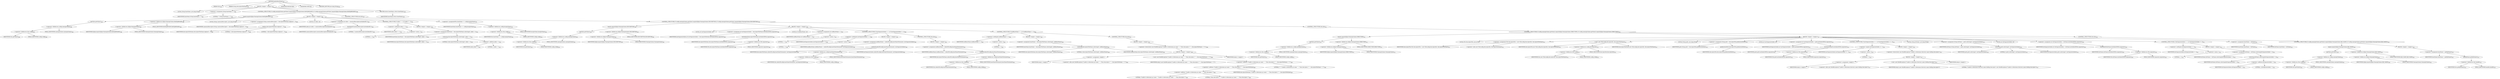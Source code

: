 digraph "getJarBaseName" {  
"1083" [label = <(METHOD,getJarBaseName)<SUB>583</SUB>> ]
"1084" [label = <(PARAM,this)<SUB>583</SUB>> ]
"1085" [label = <(PARAM,String descriptorFileName)<SUB>583</SUB>> ]
"1086" [label = <(BLOCK,&lt;empty&gt;,&lt;empty&gt;)<SUB>583</SUB>> ]
"1087" [label = <(LOCAL,String baseName: java.lang.String)> ]
"1088" [label = <(&lt;operator&gt;.assignment,String baseName = &quot;&quot;)<SUB>585</SUB>> ]
"1089" [label = <(IDENTIFIER,baseName,String baseName = &quot;&quot;)<SUB>585</SUB>> ]
"1090" [label = <(LITERAL,&quot;&quot;,String baseName = &quot;&quot;)<SUB>585</SUB>> ]
"1091" [label = <(CONTROL_STRUCTURE,if (config.namingScheme.getValue().equals(EjbJar.NamingScheme.BASEJARNAME)),if (config.namingScheme.getValue().equals(EjbJar.NamingScheme.BASEJARNAME)))<SUB>588</SUB>> ]
"1092" [label = <(equals,equals(EjbJar.NamingScheme.BASEJARNAME))<SUB>588</SUB>> ]
"1093" [label = <(getValue,getValue())<SUB>588</SUB>> ]
"1094" [label = <(&lt;operator&gt;.fieldAccess,config.namingScheme)<SUB>588</SUB>> ]
"1095" [label = <(&lt;operator&gt;.fieldAccess,this.config)<SUB>588</SUB>> ]
"1096" [label = <(IDENTIFIER,this,getValue())<SUB>588</SUB>> ]
"1097" [label = <(FIELD_IDENTIFIER,config,config)<SUB>588</SUB>> ]
"1098" [label = <(FIELD_IDENTIFIER,namingScheme,namingScheme)<SUB>588</SUB>> ]
"1099" [label = <(&lt;operator&gt;.fieldAccess,EjbJar.NamingScheme.BASEJARNAME)<SUB>588</SUB>> ]
"1100" [label = <(&lt;operator&gt;.fieldAccess,EjbJar.NamingScheme)<SUB>588</SUB>> ]
"1101" [label = <(IDENTIFIER,EjbJar,equals(EjbJar.NamingScheme.BASEJARNAME))<SUB>588</SUB>> ]
"1102" [label = <(FIELD_IDENTIFIER,NamingScheme,NamingScheme)<SUB>588</SUB>> ]
"1103" [label = <(FIELD_IDENTIFIER,BASEJARNAME,BASEJARNAME)<SUB>588</SUB>> ]
"1104" [label = <(BLOCK,&lt;empty&gt;,&lt;empty&gt;)<SUB>588</SUB>> ]
"1105" [label = <(LOCAL,String canonicalDescriptor: java.lang.String)> ]
"1106" [label = <(&lt;operator&gt;.assignment,String canonicalDescriptor = descriptorFileName.replace('\\', '/'))<SUB>589</SUB>> ]
"1107" [label = <(IDENTIFIER,canonicalDescriptor,String canonicalDescriptor = descriptorFileName.replace('\\', '/'))<SUB>589</SUB>> ]
"1108" [label = <(replace,descriptorFileName.replace('\\', '/'))<SUB>589</SUB>> ]
"1109" [label = <(IDENTIFIER,descriptorFileName,descriptorFileName.replace('\\', '/'))<SUB>589</SUB>> ]
"1110" [label = <(LITERAL,'\\',descriptorFileName.replace('\\', '/'))<SUB>589</SUB>> ]
"1111" [label = <(LITERAL,'/',descriptorFileName.replace('\\', '/'))<SUB>589</SUB>> ]
"1112" [label = <(LOCAL,int index: int)> ]
"1113" [label = <(&lt;operator&gt;.assignment,int index = canonicalDescriptor.lastIndexOf('/'))<SUB>590</SUB>> ]
"1114" [label = <(IDENTIFIER,index,int index = canonicalDescriptor.lastIndexOf('/'))<SUB>590</SUB>> ]
"1115" [label = <(lastIndexOf,canonicalDescriptor.lastIndexOf('/'))<SUB>590</SUB>> ]
"1116" [label = <(IDENTIFIER,canonicalDescriptor,canonicalDescriptor.lastIndexOf('/'))<SUB>590</SUB>> ]
"1117" [label = <(LITERAL,'/',canonicalDescriptor.lastIndexOf('/'))<SUB>590</SUB>> ]
"1118" [label = <(CONTROL_STRUCTURE,if (index != -1),if (index != -1))<SUB>591</SUB>> ]
"1119" [label = <(&lt;operator&gt;.notEquals,index != -1)<SUB>591</SUB>> ]
"1120" [label = <(IDENTIFIER,index,index != -1)<SUB>591</SUB>> ]
"1121" [label = <(&lt;operator&gt;.minus,-1)<SUB>591</SUB>> ]
"1122" [label = <(LITERAL,1,-1)<SUB>591</SUB>> ]
"1123" [label = <(BLOCK,&lt;empty&gt;,&lt;empty&gt;)<SUB>591</SUB>> ]
"1124" [label = <(&lt;operator&gt;.assignment,baseName = descriptorFileName.substring(0, index + 1))<SUB>592</SUB>> ]
"1125" [label = <(IDENTIFIER,baseName,baseName = descriptorFileName.substring(0, index + 1))<SUB>592</SUB>> ]
"1126" [label = <(substring,descriptorFileName.substring(0, index + 1))<SUB>592</SUB>> ]
"1127" [label = <(IDENTIFIER,descriptorFileName,descriptorFileName.substring(0, index + 1))<SUB>592</SUB>> ]
"1128" [label = <(LITERAL,0,descriptorFileName.substring(0, index + 1))<SUB>592</SUB>> ]
"1129" [label = <(&lt;operator&gt;.addition,index + 1)<SUB>592</SUB>> ]
"1130" [label = <(IDENTIFIER,index,index + 1)<SUB>592</SUB>> ]
"1131" [label = <(LITERAL,1,index + 1)<SUB>592</SUB>> ]
"1132" [label = <(&lt;operator&gt;.assignmentPlus,baseName += config.baseJarName)<SUB>594</SUB>> ]
"1133" [label = <(IDENTIFIER,baseName,baseName += config.baseJarName)<SUB>594</SUB>> ]
"1134" [label = <(&lt;operator&gt;.fieldAccess,config.baseJarName)<SUB>594</SUB>> ]
"1135" [label = <(&lt;operator&gt;.fieldAccess,this.config)<SUB>594</SUB>> ]
"1136" [label = <(IDENTIFIER,this,baseName += config.baseJarName)<SUB>594</SUB>> ]
"1137" [label = <(FIELD_IDENTIFIER,config,config)<SUB>594</SUB>> ]
"1138" [label = <(FIELD_IDENTIFIER,baseJarName,baseJarName)<SUB>594</SUB>> ]
"1139" [label = <(CONTROL_STRUCTURE,else,else)<SUB>595</SUB>> ]
"1140" [label = <(CONTROL_STRUCTURE,if (config.namingScheme.getValue().equals(EjbJar.NamingScheme.DESCRIPTOR)),if (config.namingScheme.getValue().equals(EjbJar.NamingScheme.DESCRIPTOR)))<SUB>595</SUB>> ]
"1141" [label = <(equals,equals(EjbJar.NamingScheme.DESCRIPTOR))<SUB>595</SUB>> ]
"1142" [label = <(getValue,getValue())<SUB>595</SUB>> ]
"1143" [label = <(&lt;operator&gt;.fieldAccess,config.namingScheme)<SUB>595</SUB>> ]
"1144" [label = <(&lt;operator&gt;.fieldAccess,this.config)<SUB>595</SUB>> ]
"1145" [label = <(IDENTIFIER,this,getValue())<SUB>595</SUB>> ]
"1146" [label = <(FIELD_IDENTIFIER,config,config)<SUB>595</SUB>> ]
"1147" [label = <(FIELD_IDENTIFIER,namingScheme,namingScheme)<SUB>595</SUB>> ]
"1148" [label = <(&lt;operator&gt;.fieldAccess,EjbJar.NamingScheme.DESCRIPTOR)<SUB>595</SUB>> ]
"1149" [label = <(&lt;operator&gt;.fieldAccess,EjbJar.NamingScheme)<SUB>595</SUB>> ]
"1150" [label = <(IDENTIFIER,EjbJar,equals(EjbJar.NamingScheme.DESCRIPTOR))<SUB>595</SUB>> ]
"1151" [label = <(FIELD_IDENTIFIER,NamingScheme,NamingScheme)<SUB>595</SUB>> ]
"1152" [label = <(FIELD_IDENTIFIER,DESCRIPTOR,DESCRIPTOR)<SUB>595</SUB>> ]
"1153" [label = <(BLOCK,&lt;empty&gt;,&lt;empty&gt;)<SUB>595</SUB>> ]
"1154" [label = <(LOCAL,int lastSeparatorIndex: int)> ]
"1155" [label = <(&lt;operator&gt;.assignment,int lastSeparatorIndex = descriptorFileName.lastIndexOf(File.separator))<SUB>596</SUB>> ]
"1156" [label = <(IDENTIFIER,lastSeparatorIndex,int lastSeparatorIndex = descriptorFileName.lastIndexOf(File.separator))<SUB>596</SUB>> ]
"1157" [label = <(lastIndexOf,descriptorFileName.lastIndexOf(File.separator))<SUB>596</SUB>> ]
"1158" [label = <(IDENTIFIER,descriptorFileName,descriptorFileName.lastIndexOf(File.separator))<SUB>596</SUB>> ]
"1159" [label = <(&lt;operator&gt;.fieldAccess,File.separator)<SUB>596</SUB>> ]
"1160" [label = <(IDENTIFIER,File,descriptorFileName.lastIndexOf(File.separator))<SUB>596</SUB>> ]
"1161" [label = <(FIELD_IDENTIFIER,separator,separator)<SUB>596</SUB>> ]
"1162" [label = <(LOCAL,int endBaseName: int)> ]
"1163" [label = <(&lt;operator&gt;.assignment,int endBaseName = -1)<SUB>597</SUB>> ]
"1164" [label = <(IDENTIFIER,endBaseName,int endBaseName = -1)<SUB>597</SUB>> ]
"1165" [label = <(&lt;operator&gt;.minus,-1)<SUB>597</SUB>> ]
"1166" [label = <(LITERAL,1,-1)<SUB>597</SUB>> ]
"1167" [label = <(CONTROL_STRUCTURE,if (lastSeparatorIndex != -1),if (lastSeparatorIndex != -1))<SUB>598</SUB>> ]
"1168" [label = <(&lt;operator&gt;.notEquals,lastSeparatorIndex != -1)<SUB>598</SUB>> ]
"1169" [label = <(IDENTIFIER,lastSeparatorIndex,lastSeparatorIndex != -1)<SUB>598</SUB>> ]
"1170" [label = <(&lt;operator&gt;.minus,-1)<SUB>598</SUB>> ]
"1171" [label = <(LITERAL,1,-1)<SUB>598</SUB>> ]
"1172" [label = <(BLOCK,&lt;empty&gt;,&lt;empty&gt;)<SUB>598</SUB>> ]
"1173" [label = <(&lt;operator&gt;.assignment,endBaseName = indexOf(config.baseNameTerminator, lastSeparatorIndex))<SUB>599</SUB>> ]
"1174" [label = <(IDENTIFIER,endBaseName,endBaseName = indexOf(config.baseNameTerminator, lastSeparatorIndex))<SUB>599</SUB>> ]
"1175" [label = <(indexOf,indexOf(config.baseNameTerminator, lastSeparatorIndex))<SUB>599</SUB>> ]
"1176" [label = <(IDENTIFIER,descriptorFileName,indexOf(config.baseNameTerminator, lastSeparatorIndex))<SUB>599</SUB>> ]
"1177" [label = <(&lt;operator&gt;.fieldAccess,config.baseNameTerminator)<SUB>599</SUB>> ]
"1178" [label = <(&lt;operator&gt;.fieldAccess,this.config)<SUB>599</SUB>> ]
"1179" [label = <(IDENTIFIER,this,indexOf(config.baseNameTerminator, lastSeparatorIndex))<SUB>599</SUB>> ]
"1180" [label = <(FIELD_IDENTIFIER,config,config)<SUB>599</SUB>> ]
"1181" [label = <(FIELD_IDENTIFIER,baseNameTerminator,baseNameTerminator)<SUB>599</SUB>> ]
"1182" [label = <(IDENTIFIER,lastSeparatorIndex,indexOf(config.baseNameTerminator, lastSeparatorIndex))<SUB>600</SUB>> ]
"1183" [label = <(CONTROL_STRUCTURE,else,else)<SUB>601</SUB>> ]
"1184" [label = <(BLOCK,&lt;empty&gt;,&lt;empty&gt;)<SUB>601</SUB>> ]
"1185" [label = <(&lt;operator&gt;.assignment,endBaseName = indexOf(config.baseNameTerminator))<SUB>602</SUB>> ]
"1186" [label = <(IDENTIFIER,endBaseName,endBaseName = indexOf(config.baseNameTerminator))<SUB>602</SUB>> ]
"1187" [label = <(indexOf,indexOf(config.baseNameTerminator))<SUB>602</SUB>> ]
"1188" [label = <(IDENTIFIER,descriptorFileName,indexOf(config.baseNameTerminator))<SUB>602</SUB>> ]
"1189" [label = <(&lt;operator&gt;.fieldAccess,config.baseNameTerminator)<SUB>602</SUB>> ]
"1190" [label = <(&lt;operator&gt;.fieldAccess,this.config)<SUB>602</SUB>> ]
"1191" [label = <(IDENTIFIER,this,indexOf(config.baseNameTerminator))<SUB>602</SUB>> ]
"1192" [label = <(FIELD_IDENTIFIER,config,config)<SUB>602</SUB>> ]
"1193" [label = <(FIELD_IDENTIFIER,baseNameTerminator,baseNameTerminator)<SUB>602</SUB>> ]
"1194" [label = <(CONTROL_STRUCTURE,if (endBaseName != -1),if (endBaseName != -1))<SUB>605</SUB>> ]
"1195" [label = <(&lt;operator&gt;.notEquals,endBaseName != -1)<SUB>605</SUB>> ]
"1196" [label = <(IDENTIFIER,endBaseName,endBaseName != -1)<SUB>605</SUB>> ]
"1197" [label = <(&lt;operator&gt;.minus,-1)<SUB>605</SUB>> ]
"1198" [label = <(LITERAL,1,-1)<SUB>605</SUB>> ]
"1199" [label = <(BLOCK,&lt;empty&gt;,&lt;empty&gt;)<SUB>605</SUB>> ]
"1200" [label = <(&lt;operator&gt;.assignment,baseName = descriptorFileName.substring(0, endBaseName))<SUB>606</SUB>> ]
"1201" [label = <(IDENTIFIER,baseName,baseName = descriptorFileName.substring(0, endBaseName))<SUB>606</SUB>> ]
"1202" [label = <(substring,descriptorFileName.substring(0, endBaseName))<SUB>606</SUB>> ]
"1203" [label = <(IDENTIFIER,descriptorFileName,descriptorFileName.substring(0, endBaseName))<SUB>606</SUB>> ]
"1204" [label = <(LITERAL,0,descriptorFileName.substring(0, endBaseName))<SUB>606</SUB>> ]
"1205" [label = <(IDENTIFIER,endBaseName,descriptorFileName.substring(0, endBaseName))<SUB>606</SUB>> ]
"1206" [label = <(CONTROL_STRUCTURE,else,else)<SUB>607</SUB>> ]
"1207" [label = <(BLOCK,&lt;empty&gt;,&lt;empty&gt;)<SUB>607</SUB>> ]
"1208" [label = <(&lt;operator&gt;.throw,throw new BuildException(&quot;Unable to determine jar name &quot; + &quot;from descriptor \&quot;&quot; + descriptorFileName + &quot;\&quot;&quot;);)<SUB>608</SUB>> ]
"1209" [label = <(BLOCK,&lt;empty&gt;,&lt;empty&gt;)<SUB>608</SUB>> ]
"1210" [label = <(&lt;operator&gt;.assignment,&lt;empty&gt;)> ]
"1211" [label = <(IDENTIFIER,$obj12,&lt;empty&gt;)> ]
"1212" [label = <(&lt;operator&gt;.alloc,new BuildException(&quot;Unable to determine jar name &quot; + &quot;from descriptor \&quot;&quot; + descriptorFileName + &quot;\&quot;&quot;))<SUB>608</SUB>> ]
"1213" [label = <(&lt;init&gt;,new BuildException(&quot;Unable to determine jar name &quot; + &quot;from descriptor \&quot;&quot; + descriptorFileName + &quot;\&quot;&quot;))<SUB>608</SUB>> ]
"1214" [label = <(IDENTIFIER,$obj12,new BuildException(&quot;Unable to determine jar name &quot; + &quot;from descriptor \&quot;&quot; + descriptorFileName + &quot;\&quot;&quot;))> ]
"1215" [label = <(&lt;operator&gt;.addition,&quot;Unable to determine jar name &quot; + &quot;from descriptor \&quot;&quot; + descriptorFileName + &quot;\&quot;&quot;)<SUB>608</SUB>> ]
"1216" [label = <(&lt;operator&gt;.addition,&quot;Unable to determine jar name &quot; + &quot;from descriptor \&quot;&quot; + descriptorFileName)<SUB>608</SUB>> ]
"1217" [label = <(&lt;operator&gt;.addition,&quot;Unable to determine jar name &quot; + &quot;from descriptor \&quot;&quot;)<SUB>608</SUB>> ]
"1218" [label = <(LITERAL,&quot;Unable to determine jar name &quot;,&quot;Unable to determine jar name &quot; + &quot;from descriptor \&quot;&quot;)<SUB>608</SUB>> ]
"1219" [label = <(LITERAL,&quot;from descriptor \&quot;&quot;,&quot;Unable to determine jar name &quot; + &quot;from descriptor \&quot;&quot;)<SUB>609</SUB>> ]
"1220" [label = <(IDENTIFIER,descriptorFileName,&quot;Unable to determine jar name &quot; + &quot;from descriptor \&quot;&quot; + descriptorFileName)<SUB>609</SUB>> ]
"1221" [label = <(LITERAL,&quot;\&quot;&quot;,&quot;Unable to determine jar name &quot; + &quot;from descriptor \&quot;&quot; + descriptorFileName + &quot;\&quot;&quot;)<SUB>609</SUB>> ]
"1222" [label = <(IDENTIFIER,$obj12,&lt;empty&gt;)> ]
"1223" [label = <(CONTROL_STRUCTURE,else,else)<SUB>611</SUB>> ]
"1224" [label = <(CONTROL_STRUCTURE,if (config.namingScheme.getValue().equals(EjbJar.NamingScheme.DIRECTORY)),if (config.namingScheme.getValue().equals(EjbJar.NamingScheme.DIRECTORY)))<SUB>611</SUB>> ]
"1225" [label = <(equals,equals(EjbJar.NamingScheme.DIRECTORY))<SUB>611</SUB>> ]
"1226" [label = <(getValue,getValue())<SUB>611</SUB>> ]
"1227" [label = <(&lt;operator&gt;.fieldAccess,config.namingScheme)<SUB>611</SUB>> ]
"1228" [label = <(&lt;operator&gt;.fieldAccess,this.config)<SUB>611</SUB>> ]
"1229" [label = <(IDENTIFIER,this,getValue())<SUB>611</SUB>> ]
"1230" [label = <(FIELD_IDENTIFIER,config,config)<SUB>611</SUB>> ]
"1231" [label = <(FIELD_IDENTIFIER,namingScheme,namingScheme)<SUB>611</SUB>> ]
"1232" [label = <(&lt;operator&gt;.fieldAccess,EjbJar.NamingScheme.DIRECTORY)<SUB>611</SUB>> ]
"1233" [label = <(&lt;operator&gt;.fieldAccess,EjbJar.NamingScheme)<SUB>611</SUB>> ]
"1234" [label = <(IDENTIFIER,EjbJar,equals(EjbJar.NamingScheme.DIRECTORY))<SUB>611</SUB>> ]
"1235" [label = <(FIELD_IDENTIFIER,NamingScheme,NamingScheme)<SUB>611</SUB>> ]
"1236" [label = <(FIELD_IDENTIFIER,DIRECTORY,DIRECTORY)<SUB>611</SUB>> ]
"1237" [label = <(BLOCK,&lt;empty&gt;,&lt;empty&gt;)<SUB>611</SUB>> ]
"49" [label = <(LOCAL,File descriptorFile: java.io.File)> ]
"1238" [label = <(&lt;operator&gt;.assignment,File descriptorFile = new File(config.descriptorDir, descriptorFileName))<SUB>612</SUB>> ]
"1239" [label = <(IDENTIFIER,descriptorFile,File descriptorFile = new File(config.descriptorDir, descriptorFileName))<SUB>612</SUB>> ]
"1240" [label = <(&lt;operator&gt;.alloc,new File(config.descriptorDir, descriptorFileName))<SUB>612</SUB>> ]
"1241" [label = <(&lt;init&gt;,new File(config.descriptorDir, descriptorFileName))<SUB>612</SUB>> ]
"48" [label = <(IDENTIFIER,descriptorFile,new File(config.descriptorDir, descriptorFileName))<SUB>612</SUB>> ]
"1242" [label = <(&lt;operator&gt;.fieldAccess,config.descriptorDir)<SUB>612</SUB>> ]
"1243" [label = <(&lt;operator&gt;.fieldAccess,this.config)<SUB>612</SUB>> ]
"1244" [label = <(IDENTIFIER,this,new File(config.descriptorDir, descriptorFileName))<SUB>612</SUB>> ]
"1245" [label = <(FIELD_IDENTIFIER,config,config)<SUB>612</SUB>> ]
"1246" [label = <(FIELD_IDENTIFIER,descriptorDir,descriptorDir)<SUB>612</SUB>> ]
"1247" [label = <(IDENTIFIER,descriptorFileName,new File(config.descriptorDir, descriptorFileName))<SUB>612</SUB>> ]
"1248" [label = <(LOCAL,String path: java.lang.String)> ]
"1249" [label = <(&lt;operator&gt;.assignment,String path = descriptorFile.getAbsolutePath())<SUB>613</SUB>> ]
"1250" [label = <(IDENTIFIER,path,String path = descriptorFile.getAbsolutePath())<SUB>613</SUB>> ]
"1251" [label = <(getAbsolutePath,descriptorFile.getAbsolutePath())<SUB>613</SUB>> ]
"1252" [label = <(IDENTIFIER,descriptorFile,descriptorFile.getAbsolutePath())<SUB>613</SUB>> ]
"1253" [label = <(LOCAL,int lastSeparatorIndex: int)> ]
"1254" [label = <(&lt;operator&gt;.assignment,int lastSeparatorIndex = path.lastIndexOf(File.separator))<SUB>614</SUB>> ]
"1255" [label = <(IDENTIFIER,lastSeparatorIndex,int lastSeparatorIndex = path.lastIndexOf(File.separator))<SUB>614</SUB>> ]
"1256" [label = <(lastIndexOf,path.lastIndexOf(File.separator))<SUB>615</SUB>> ]
"1257" [label = <(IDENTIFIER,path,path.lastIndexOf(File.separator))<SUB>615</SUB>> ]
"1258" [label = <(&lt;operator&gt;.fieldAccess,File.separator)<SUB>615</SUB>> ]
"1259" [label = <(IDENTIFIER,File,path.lastIndexOf(File.separator))<SUB>615</SUB>> ]
"1260" [label = <(FIELD_IDENTIFIER,separator,separator)<SUB>615</SUB>> ]
"1261" [label = <(CONTROL_STRUCTURE,if (lastSeparatorIndex == -1),if (lastSeparatorIndex == -1))<SUB>616</SUB>> ]
"1262" [label = <(&lt;operator&gt;.equals,lastSeparatorIndex == -1)<SUB>616</SUB>> ]
"1263" [label = <(IDENTIFIER,lastSeparatorIndex,lastSeparatorIndex == -1)<SUB>616</SUB>> ]
"1264" [label = <(&lt;operator&gt;.minus,-1)<SUB>616</SUB>> ]
"1265" [label = <(LITERAL,1,-1)<SUB>616</SUB>> ]
"1266" [label = <(BLOCK,&lt;empty&gt;,&lt;empty&gt;)<SUB>616</SUB>> ]
"1267" [label = <(&lt;operator&gt;.throw,throw new BuildException(&quot;Unable to determine directory name holding descriptor&quot;);)<SUB>617</SUB>> ]
"1268" [label = <(BLOCK,&lt;empty&gt;,&lt;empty&gt;)<SUB>617</SUB>> ]
"1269" [label = <(&lt;operator&gt;.assignment,&lt;empty&gt;)> ]
"1270" [label = <(IDENTIFIER,$obj14,&lt;empty&gt;)> ]
"1271" [label = <(&lt;operator&gt;.alloc,new BuildException(&quot;Unable to determine directory name holding descriptor&quot;))<SUB>617</SUB>> ]
"1272" [label = <(&lt;init&gt;,new BuildException(&quot;Unable to determine directory name holding descriptor&quot;))<SUB>617</SUB>> ]
"1273" [label = <(IDENTIFIER,$obj14,new BuildException(&quot;Unable to determine directory name holding descriptor&quot;))> ]
"1274" [label = <(LITERAL,&quot;Unable to determine directory name holding descriptor&quot;,new BuildException(&quot;Unable to determine directory name holding descriptor&quot;))<SUB>617</SUB>> ]
"1275" [label = <(IDENTIFIER,$obj14,&lt;empty&gt;)> ]
"1276" [label = <(LOCAL,String dirName: java.lang.String)> ]
"1277" [label = <(&lt;operator&gt;.assignment,String dirName = path.substring(0, lastSeparatorIndex))<SUB>619</SUB>> ]
"1278" [label = <(IDENTIFIER,dirName,String dirName = path.substring(0, lastSeparatorIndex))<SUB>619</SUB>> ]
"1279" [label = <(substring,path.substring(0, lastSeparatorIndex))<SUB>619</SUB>> ]
"1280" [label = <(IDENTIFIER,path,path.substring(0, lastSeparatorIndex))<SUB>619</SUB>> ]
"1281" [label = <(LITERAL,0,path.substring(0, lastSeparatorIndex))<SUB>619</SUB>> ]
"1282" [label = <(IDENTIFIER,lastSeparatorIndex,path.substring(0, lastSeparatorIndex))<SUB>619</SUB>> ]
"1283" [label = <(LOCAL,int dirSeparatorIndex: int)> ]
"1284" [label = <(&lt;operator&gt;.assignment,int dirSeparatorIndex = dirName.lastIndexOf(File.separator))<SUB>620</SUB>> ]
"1285" [label = <(IDENTIFIER,dirSeparatorIndex,int dirSeparatorIndex = dirName.lastIndexOf(File.separator))<SUB>620</SUB>> ]
"1286" [label = <(lastIndexOf,dirName.lastIndexOf(File.separator))<SUB>620</SUB>> ]
"1287" [label = <(IDENTIFIER,dirName,dirName.lastIndexOf(File.separator))<SUB>620</SUB>> ]
"1288" [label = <(&lt;operator&gt;.fieldAccess,File.separator)<SUB>620</SUB>> ]
"1289" [label = <(IDENTIFIER,File,dirName.lastIndexOf(File.separator))<SUB>620</SUB>> ]
"1290" [label = <(FIELD_IDENTIFIER,separator,separator)<SUB>620</SUB>> ]
"1291" [label = <(CONTROL_STRUCTURE,if (dirSeparatorIndex != -1),if (dirSeparatorIndex != -1))<SUB>621</SUB>> ]
"1292" [label = <(&lt;operator&gt;.notEquals,dirSeparatorIndex != -1)<SUB>621</SUB>> ]
"1293" [label = <(IDENTIFIER,dirSeparatorIndex,dirSeparatorIndex != -1)<SUB>621</SUB>> ]
"1294" [label = <(&lt;operator&gt;.minus,-1)<SUB>621</SUB>> ]
"1295" [label = <(LITERAL,1,-1)<SUB>621</SUB>> ]
"1296" [label = <(BLOCK,&lt;empty&gt;,&lt;empty&gt;)<SUB>621</SUB>> ]
"1297" [label = <(&lt;operator&gt;.assignment,dirName = dirName.substring(dirSeparatorIndex + 1))<SUB>622</SUB>> ]
"1298" [label = <(IDENTIFIER,dirName,dirName = dirName.substring(dirSeparatorIndex + 1))<SUB>622</SUB>> ]
"1299" [label = <(substring,dirName.substring(dirSeparatorIndex + 1))<SUB>622</SUB>> ]
"1300" [label = <(IDENTIFIER,dirName,dirName.substring(dirSeparatorIndex + 1))<SUB>622</SUB>> ]
"1301" [label = <(&lt;operator&gt;.addition,dirSeparatorIndex + 1)<SUB>622</SUB>> ]
"1302" [label = <(IDENTIFIER,dirSeparatorIndex,dirSeparatorIndex + 1)<SUB>622</SUB>> ]
"1303" [label = <(LITERAL,1,dirSeparatorIndex + 1)<SUB>622</SUB>> ]
"1304" [label = <(&lt;operator&gt;.assignment,baseName = dirName)<SUB>625</SUB>> ]
"1305" [label = <(IDENTIFIER,baseName,baseName = dirName)<SUB>625</SUB>> ]
"1306" [label = <(IDENTIFIER,dirName,baseName = dirName)<SUB>625</SUB>> ]
"1307" [label = <(CONTROL_STRUCTURE,else,else)<SUB>626</SUB>> ]
"1308" [label = <(CONTROL_STRUCTURE,if (config.namingScheme.getValue().equals(EjbJar.NamingScheme.EJB_NAME)),if (config.namingScheme.getValue().equals(EjbJar.NamingScheme.EJB_NAME)))<SUB>626</SUB>> ]
"1309" [label = <(equals,equals(EjbJar.NamingScheme.EJB_NAME))<SUB>626</SUB>> ]
"1310" [label = <(getValue,getValue())<SUB>626</SUB>> ]
"1311" [label = <(&lt;operator&gt;.fieldAccess,config.namingScheme)<SUB>626</SUB>> ]
"1312" [label = <(&lt;operator&gt;.fieldAccess,this.config)<SUB>626</SUB>> ]
"1313" [label = <(IDENTIFIER,this,getValue())<SUB>626</SUB>> ]
"1314" [label = <(FIELD_IDENTIFIER,config,config)<SUB>626</SUB>> ]
"1315" [label = <(FIELD_IDENTIFIER,namingScheme,namingScheme)<SUB>626</SUB>> ]
"1316" [label = <(&lt;operator&gt;.fieldAccess,EjbJar.NamingScheme.EJB_NAME)<SUB>626</SUB>> ]
"1317" [label = <(&lt;operator&gt;.fieldAccess,EjbJar.NamingScheme)<SUB>626</SUB>> ]
"1318" [label = <(IDENTIFIER,EjbJar,equals(EjbJar.NamingScheme.EJB_NAME))<SUB>626</SUB>> ]
"1319" [label = <(FIELD_IDENTIFIER,NamingScheme,NamingScheme)<SUB>626</SUB>> ]
"1320" [label = <(FIELD_IDENTIFIER,EJB_NAME,EJB_NAME)<SUB>626</SUB>> ]
"1321" [label = <(BLOCK,&lt;empty&gt;,&lt;empty&gt;)<SUB>626</SUB>> ]
"1322" [label = <(&lt;operator&gt;.assignment,baseName = getEjbName())<SUB>627</SUB>> ]
"1323" [label = <(IDENTIFIER,baseName,baseName = getEjbName())<SUB>627</SUB>> ]
"1324" [label = <(getEjbName,getEjbName())<SUB>627</SUB>> ]
"1325" [label = <(&lt;operator&gt;.fieldAccess,this.handler)<SUB>627</SUB>> ]
"1326" [label = <(IDENTIFIER,this,getEjbName())<SUB>627</SUB>> ]
"1327" [label = <(FIELD_IDENTIFIER,handler,handler)<SUB>627</SUB>> ]
"1328" [label = <(RETURN,return baseName;,return baseName;)<SUB>629</SUB>> ]
"1329" [label = <(IDENTIFIER,baseName,return baseName;)<SUB>629</SUB>> ]
"1330" [label = <(MODIFIER,PROTECTED)> ]
"1331" [label = <(MODIFIER,VIRTUAL)> ]
"1332" [label = <(METHOD_RETURN,java.lang.String)<SUB>583</SUB>> ]
  "1083" -> "1084" 
  "1083" -> "1085" 
  "1083" -> "1086" 
  "1083" -> "1330" 
  "1083" -> "1331" 
  "1083" -> "1332" 
  "1086" -> "1087" 
  "1086" -> "1088" 
  "1086" -> "1091" 
  "1086" -> "1328" 
  "1088" -> "1089" 
  "1088" -> "1090" 
  "1091" -> "1092" 
  "1091" -> "1104" 
  "1091" -> "1139" 
  "1092" -> "1093" 
  "1092" -> "1099" 
  "1093" -> "1094" 
  "1094" -> "1095" 
  "1094" -> "1098" 
  "1095" -> "1096" 
  "1095" -> "1097" 
  "1099" -> "1100" 
  "1099" -> "1103" 
  "1100" -> "1101" 
  "1100" -> "1102" 
  "1104" -> "1105" 
  "1104" -> "1106" 
  "1104" -> "1112" 
  "1104" -> "1113" 
  "1104" -> "1118" 
  "1104" -> "1132" 
  "1106" -> "1107" 
  "1106" -> "1108" 
  "1108" -> "1109" 
  "1108" -> "1110" 
  "1108" -> "1111" 
  "1113" -> "1114" 
  "1113" -> "1115" 
  "1115" -> "1116" 
  "1115" -> "1117" 
  "1118" -> "1119" 
  "1118" -> "1123" 
  "1119" -> "1120" 
  "1119" -> "1121" 
  "1121" -> "1122" 
  "1123" -> "1124" 
  "1124" -> "1125" 
  "1124" -> "1126" 
  "1126" -> "1127" 
  "1126" -> "1128" 
  "1126" -> "1129" 
  "1129" -> "1130" 
  "1129" -> "1131" 
  "1132" -> "1133" 
  "1132" -> "1134" 
  "1134" -> "1135" 
  "1134" -> "1138" 
  "1135" -> "1136" 
  "1135" -> "1137" 
  "1139" -> "1140" 
  "1140" -> "1141" 
  "1140" -> "1153" 
  "1140" -> "1223" 
  "1141" -> "1142" 
  "1141" -> "1148" 
  "1142" -> "1143" 
  "1143" -> "1144" 
  "1143" -> "1147" 
  "1144" -> "1145" 
  "1144" -> "1146" 
  "1148" -> "1149" 
  "1148" -> "1152" 
  "1149" -> "1150" 
  "1149" -> "1151" 
  "1153" -> "1154" 
  "1153" -> "1155" 
  "1153" -> "1162" 
  "1153" -> "1163" 
  "1153" -> "1167" 
  "1153" -> "1194" 
  "1155" -> "1156" 
  "1155" -> "1157" 
  "1157" -> "1158" 
  "1157" -> "1159" 
  "1159" -> "1160" 
  "1159" -> "1161" 
  "1163" -> "1164" 
  "1163" -> "1165" 
  "1165" -> "1166" 
  "1167" -> "1168" 
  "1167" -> "1172" 
  "1167" -> "1183" 
  "1168" -> "1169" 
  "1168" -> "1170" 
  "1170" -> "1171" 
  "1172" -> "1173" 
  "1173" -> "1174" 
  "1173" -> "1175" 
  "1175" -> "1176" 
  "1175" -> "1177" 
  "1175" -> "1182" 
  "1177" -> "1178" 
  "1177" -> "1181" 
  "1178" -> "1179" 
  "1178" -> "1180" 
  "1183" -> "1184" 
  "1184" -> "1185" 
  "1185" -> "1186" 
  "1185" -> "1187" 
  "1187" -> "1188" 
  "1187" -> "1189" 
  "1189" -> "1190" 
  "1189" -> "1193" 
  "1190" -> "1191" 
  "1190" -> "1192" 
  "1194" -> "1195" 
  "1194" -> "1199" 
  "1194" -> "1206" 
  "1195" -> "1196" 
  "1195" -> "1197" 
  "1197" -> "1198" 
  "1199" -> "1200" 
  "1200" -> "1201" 
  "1200" -> "1202" 
  "1202" -> "1203" 
  "1202" -> "1204" 
  "1202" -> "1205" 
  "1206" -> "1207" 
  "1207" -> "1208" 
  "1208" -> "1209" 
  "1209" -> "1210" 
  "1209" -> "1213" 
  "1209" -> "1222" 
  "1210" -> "1211" 
  "1210" -> "1212" 
  "1213" -> "1214" 
  "1213" -> "1215" 
  "1215" -> "1216" 
  "1215" -> "1221" 
  "1216" -> "1217" 
  "1216" -> "1220" 
  "1217" -> "1218" 
  "1217" -> "1219" 
  "1223" -> "1224" 
  "1224" -> "1225" 
  "1224" -> "1237" 
  "1224" -> "1307" 
  "1225" -> "1226" 
  "1225" -> "1232" 
  "1226" -> "1227" 
  "1227" -> "1228" 
  "1227" -> "1231" 
  "1228" -> "1229" 
  "1228" -> "1230" 
  "1232" -> "1233" 
  "1232" -> "1236" 
  "1233" -> "1234" 
  "1233" -> "1235" 
  "1237" -> "49" 
  "1237" -> "1238" 
  "1237" -> "1241" 
  "1237" -> "1248" 
  "1237" -> "1249" 
  "1237" -> "1253" 
  "1237" -> "1254" 
  "1237" -> "1261" 
  "1237" -> "1276" 
  "1237" -> "1277" 
  "1237" -> "1283" 
  "1237" -> "1284" 
  "1237" -> "1291" 
  "1237" -> "1304" 
  "1238" -> "1239" 
  "1238" -> "1240" 
  "1241" -> "48" 
  "1241" -> "1242" 
  "1241" -> "1247" 
  "1242" -> "1243" 
  "1242" -> "1246" 
  "1243" -> "1244" 
  "1243" -> "1245" 
  "1249" -> "1250" 
  "1249" -> "1251" 
  "1251" -> "1252" 
  "1254" -> "1255" 
  "1254" -> "1256" 
  "1256" -> "1257" 
  "1256" -> "1258" 
  "1258" -> "1259" 
  "1258" -> "1260" 
  "1261" -> "1262" 
  "1261" -> "1266" 
  "1262" -> "1263" 
  "1262" -> "1264" 
  "1264" -> "1265" 
  "1266" -> "1267" 
  "1267" -> "1268" 
  "1268" -> "1269" 
  "1268" -> "1272" 
  "1268" -> "1275" 
  "1269" -> "1270" 
  "1269" -> "1271" 
  "1272" -> "1273" 
  "1272" -> "1274" 
  "1277" -> "1278" 
  "1277" -> "1279" 
  "1279" -> "1280" 
  "1279" -> "1281" 
  "1279" -> "1282" 
  "1284" -> "1285" 
  "1284" -> "1286" 
  "1286" -> "1287" 
  "1286" -> "1288" 
  "1288" -> "1289" 
  "1288" -> "1290" 
  "1291" -> "1292" 
  "1291" -> "1296" 
  "1292" -> "1293" 
  "1292" -> "1294" 
  "1294" -> "1295" 
  "1296" -> "1297" 
  "1297" -> "1298" 
  "1297" -> "1299" 
  "1299" -> "1300" 
  "1299" -> "1301" 
  "1301" -> "1302" 
  "1301" -> "1303" 
  "1304" -> "1305" 
  "1304" -> "1306" 
  "1307" -> "1308" 
  "1308" -> "1309" 
  "1308" -> "1321" 
  "1309" -> "1310" 
  "1309" -> "1316" 
  "1310" -> "1311" 
  "1311" -> "1312" 
  "1311" -> "1315" 
  "1312" -> "1313" 
  "1312" -> "1314" 
  "1316" -> "1317" 
  "1316" -> "1320" 
  "1317" -> "1318" 
  "1317" -> "1319" 
  "1321" -> "1322" 
  "1322" -> "1323" 
  "1322" -> "1324" 
  "1324" -> "1325" 
  "1325" -> "1326" 
  "1325" -> "1327" 
  "1328" -> "1329" 
}

